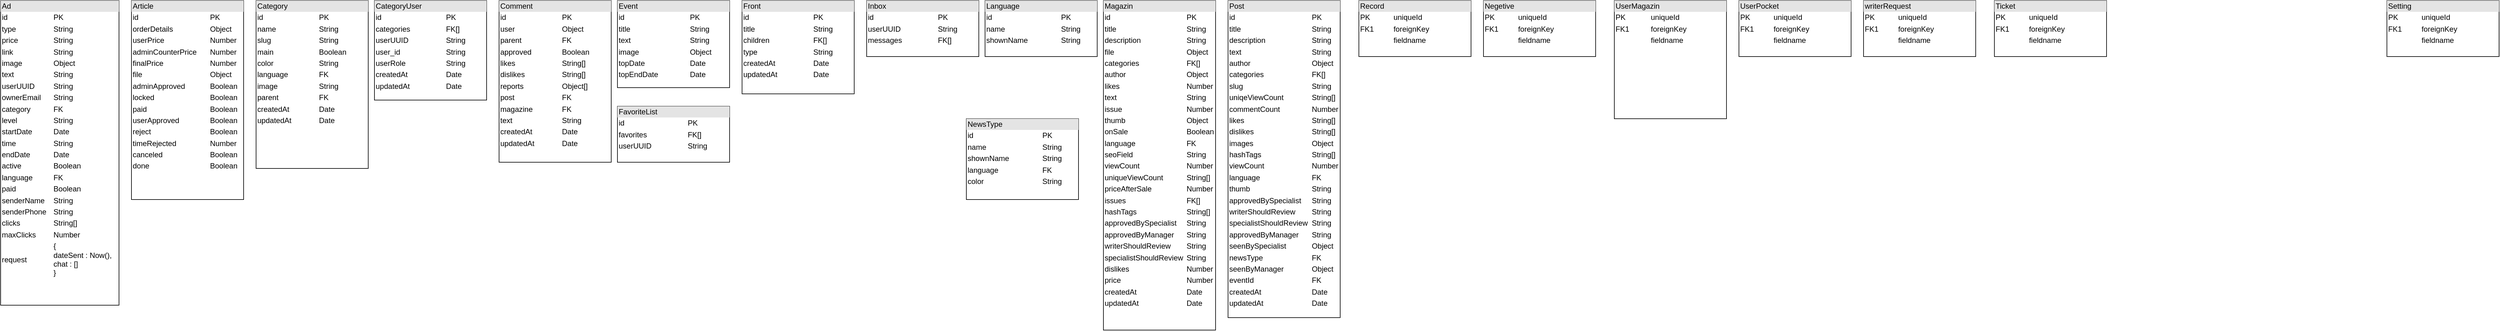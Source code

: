 <mxfile version="20.2.4" type="github">
  <diagram name="Page-1" id="2ca16b54-16f6-2749-3443-fa8db7711227">
    <mxGraphModel dx="512" dy="572" grid="1" gridSize="10" guides="1" tooltips="1" connect="1" arrows="1" fold="1" page="1" pageScale="1" pageWidth="1100" pageHeight="850" background="none" math="0" shadow="0">
      <root>
        <mxCell id="0" />
        <mxCell id="1" parent="0" />
        <mxCell id="4CwWQmx-gUoEC6w-X295-22" value="&lt;div style=&quot;box-sizing:border-box;width:100%;background:#e4e4e4;padding:2px;&quot;&gt;Ad&lt;/div&gt;&lt;table style=&quot;width:100%;font-size:1em;&quot; cellpadding=&quot;2&quot; cellspacing=&quot;0&quot;&gt;&lt;tbody&gt;&lt;tr&gt;&lt;td&gt;id&lt;/td&gt;&lt;td&gt;PK&lt;/td&gt;&lt;/tr&gt;&lt;tr&gt;&lt;td&gt;type&lt;br&gt;&lt;/td&gt;&lt;td&gt;String&lt;br&gt;&lt;/td&gt;&lt;/tr&gt;&lt;tr&gt;&lt;td&gt;price&lt;/td&gt;&lt;td&gt;String&lt;/td&gt;&lt;/tr&gt;&lt;tr&gt;&lt;td&gt;link&lt;/td&gt;&lt;td&gt;String&lt;/td&gt;&lt;/tr&gt;&lt;tr&gt;&lt;td&gt;image&lt;/td&gt;&lt;td&gt;Object&lt;/td&gt;&lt;/tr&gt;&lt;tr&gt;&lt;td&gt;text&lt;/td&gt;&lt;td&gt;String&lt;/td&gt;&lt;/tr&gt;&lt;tr&gt;&lt;td&gt;userUUID&lt;/td&gt;&lt;td&gt;String&lt;/td&gt;&lt;/tr&gt;&lt;tr&gt;&lt;td&gt;ownerEmail&lt;/td&gt;&lt;td&gt;String&lt;/td&gt;&lt;/tr&gt;&lt;tr&gt;&lt;td&gt;category&lt;/td&gt;&lt;td&gt;FK&lt;/td&gt;&lt;/tr&gt;&lt;tr&gt;&lt;td&gt;level&lt;/td&gt;&lt;td&gt;String&lt;/td&gt;&lt;/tr&gt;&lt;tr&gt;&lt;td&gt;startDate&lt;/td&gt;&lt;td&gt;Date&lt;/td&gt;&lt;/tr&gt;&lt;tr&gt;&lt;td&gt;time&lt;/td&gt;&lt;td&gt;String&lt;/td&gt;&lt;/tr&gt;&lt;tr&gt;&lt;td&gt;endDate&lt;/td&gt;&lt;td&gt;Date&lt;/td&gt;&lt;/tr&gt;&lt;tr&gt;&lt;td&gt;active&lt;/td&gt;&lt;td&gt;Boolean&lt;/td&gt;&lt;/tr&gt;&lt;tr&gt;&lt;td&gt;language&lt;/td&gt;&lt;td&gt;FK&lt;/td&gt;&lt;/tr&gt;&lt;tr&gt;&lt;td&gt;paid&lt;/td&gt;&lt;td&gt;Boolean&lt;/td&gt;&lt;/tr&gt;&lt;tr&gt;&lt;td&gt;senderName&lt;/td&gt;&lt;td&gt;String&lt;/td&gt;&lt;/tr&gt;&lt;tr&gt;&lt;td&gt;senderPhone&lt;/td&gt;&lt;td&gt;String&lt;/td&gt;&lt;/tr&gt;&lt;tr&gt;&lt;td&gt;clicks&lt;/td&gt;&lt;td&gt;String[]&lt;/td&gt;&lt;/tr&gt;&lt;tr&gt;&lt;td&gt;maxClicks&lt;/td&gt;&lt;td&gt;Number&lt;/td&gt;&lt;/tr&gt;&lt;tr&gt;&lt;td&gt;request&lt;/td&gt;&lt;td&gt;{&lt;br&gt;dateSent : Now(),&lt;br&gt;chat : []&lt;br&gt;}&lt;/td&gt;&lt;/tr&gt;&lt;tr&gt;&lt;td&gt;&lt;br&gt;&lt;/td&gt;&lt;td&gt;&lt;br&gt;&lt;/td&gt;&lt;/tr&gt;&lt;/tbody&gt;&lt;/table&gt;" style="verticalAlign=top;align=left;overflow=fill;html=1;strokeWidth=1;" parent="1" vertex="1">
          <mxGeometry x="10" y="110" width="190" height="490" as="geometry" />
        </mxCell>
        <mxCell id="4CwWQmx-gUoEC6w-X295-3" value="&lt;div style=&quot;box-sizing:border-box;width:100%;background:#e4e4e4;padding:2px;&quot;&gt;Article&lt;/div&gt;&lt;table style=&quot;width:100%;font-size:1em;&quot; cellpadding=&quot;2&quot; cellspacing=&quot;0&quot;&gt;&lt;tbody&gt;&lt;tr&gt;&lt;td&gt;id&lt;/td&gt;&lt;td&gt;PK&lt;/td&gt;&lt;/tr&gt;&lt;tr&gt;&lt;td&gt;orderDetails&lt;/td&gt;&lt;td&gt;Object&lt;/td&gt;&lt;/tr&gt;&lt;tr&gt;&lt;td&gt;userPrice&lt;/td&gt;&lt;td&gt;Number&lt;/td&gt;&lt;/tr&gt;&lt;tr&gt;&lt;td&gt;adminCounterPrice&lt;/td&gt;&lt;td&gt;Number&lt;/td&gt;&lt;/tr&gt;&lt;tr&gt;&lt;td&gt;finalPrice&lt;/td&gt;&lt;td&gt;Number&lt;/td&gt;&lt;/tr&gt;&lt;tr&gt;&lt;td&gt;file&lt;/td&gt;&lt;td&gt;Object&lt;/td&gt;&lt;/tr&gt;&lt;tr&gt;&lt;td&gt;adminApproved&lt;/td&gt;&lt;td&gt;Boolean&lt;/td&gt;&lt;/tr&gt;&lt;tr&gt;&lt;td&gt;locked&lt;/td&gt;&lt;td&gt;Boolean&lt;/td&gt;&lt;/tr&gt;&lt;tr&gt;&lt;td&gt;paid&lt;/td&gt;&lt;td&gt;Boolean&lt;/td&gt;&lt;/tr&gt;&lt;tr&gt;&lt;td&gt;userApproved&lt;/td&gt;&lt;td&gt;Boolean&lt;/td&gt;&lt;/tr&gt;&lt;tr&gt;&lt;td&gt;reject&lt;/td&gt;&lt;td&gt;Boolean&lt;/td&gt;&lt;/tr&gt;&lt;tr&gt;&lt;td&gt;timeRejected&lt;/td&gt;&lt;td&gt;Number&lt;/td&gt;&lt;/tr&gt;&lt;tr&gt;&lt;td&gt;canceled&lt;/td&gt;&lt;td&gt;Boolean&lt;/td&gt;&lt;/tr&gt;&lt;tr&gt;&lt;td&gt;done&lt;/td&gt;&lt;td&gt;Boolean&lt;/td&gt;&lt;/tr&gt;&lt;/tbody&gt;&lt;/table&gt;" style="verticalAlign=top;align=left;overflow=fill;html=1;" parent="1" vertex="1">
          <mxGeometry x="220" y="110" width="180" height="320" as="geometry" />
        </mxCell>
        <mxCell id="4CwWQmx-gUoEC6w-X295-4" value="&lt;div style=&quot;box-sizing:border-box;width:100%;background:#e4e4e4;padding:2px;&quot;&gt;Category&lt;/div&gt;&lt;table style=&quot;width:100%;font-size:1em;&quot; cellpadding=&quot;2&quot; cellspacing=&quot;0&quot;&gt;&lt;tbody&gt;&lt;tr&gt;&lt;td&gt;id&lt;/td&gt;&lt;td&gt;PK&lt;/td&gt;&lt;/tr&gt;&lt;tr&gt;&lt;td&gt;name&lt;/td&gt;&lt;td&gt;String&lt;/td&gt;&lt;/tr&gt;&lt;tr&gt;&lt;td&gt;slug&lt;/td&gt;&lt;td&gt;String&lt;/td&gt;&lt;/tr&gt;&lt;tr&gt;&lt;td&gt;main&lt;/td&gt;&lt;td&gt;Boolean&lt;/td&gt;&lt;/tr&gt;&lt;tr&gt;&lt;td&gt;color&lt;/td&gt;&lt;td&gt;String&lt;/td&gt;&lt;/tr&gt;&lt;tr&gt;&lt;td&gt;language&lt;/td&gt;&lt;td&gt;FK&lt;/td&gt;&lt;/tr&gt;&lt;tr&gt;&lt;td&gt;image&lt;/td&gt;&lt;td&gt;String&lt;/td&gt;&lt;/tr&gt;&lt;tr&gt;&lt;td&gt;parent&lt;/td&gt;&lt;td&gt;FK&lt;/td&gt;&lt;/tr&gt;&lt;tr&gt;&lt;td&gt;createdAt&lt;/td&gt;&lt;td&gt;Date&lt;/td&gt;&lt;/tr&gt;&lt;tr&gt;&lt;td&gt;updatedAt&lt;/td&gt;&lt;td&gt;Date&lt;/td&gt;&lt;/tr&gt;&lt;/tbody&gt;&lt;/table&gt;" style="verticalAlign=top;align=left;overflow=fill;html=1;" parent="1" vertex="1">
          <mxGeometry x="420" y="110" width="180" height="270" as="geometry" />
        </mxCell>
        <mxCell id="4CwWQmx-gUoEC6w-X295-7" value="&lt;div style=&quot;box-sizing:border-box;width:100%;background:#e4e4e4;padding:2px;&quot;&gt;FavoriteList&lt;/div&gt;&lt;table style=&quot;width:100%;font-size:1em;&quot; cellpadding=&quot;2&quot; cellspacing=&quot;0&quot;&gt;&lt;tbody&gt;&lt;tr&gt;&lt;td&gt;id&lt;/td&gt;&lt;td&gt;PK&lt;/td&gt;&lt;/tr&gt;&lt;tr&gt;&lt;td&gt;favorites&lt;/td&gt;&lt;td&gt;FK[]&lt;br&gt;&lt;/td&gt;&lt;/tr&gt;&lt;tr&gt;&lt;td&gt;userUUID&lt;/td&gt;&lt;td&gt;String&lt;/td&gt;&lt;/tr&gt;&lt;/tbody&gt;&lt;/table&gt;" style="verticalAlign=top;align=left;overflow=fill;html=1;" parent="1" vertex="1">
          <mxGeometry x="1000" y="280" width="180" height="90" as="geometry" />
        </mxCell>
        <mxCell id="4CwWQmx-gUoEC6w-X295-10" value="&lt;div style=&quot;box-sizing:border-box;width:100%;background:#e4e4e4;padding:2px;&quot;&gt;Inbox&lt;/div&gt;&lt;table style=&quot;width:100%;font-size:1em;&quot; cellpadding=&quot;2&quot; cellspacing=&quot;0&quot;&gt;&lt;tbody&gt;&lt;tr&gt;&lt;td&gt;id&lt;/td&gt;&lt;td&gt;PK&lt;/td&gt;&lt;/tr&gt;&lt;tr&gt;&lt;td&gt;userUUID&lt;/td&gt;&lt;td&gt;String&lt;/td&gt;&lt;/tr&gt;&lt;tr&gt;&lt;td&gt;messages&lt;/td&gt;&lt;td&gt;FK[]&lt;/td&gt;&lt;/tr&gt;&lt;/tbody&gt;&lt;/table&gt;" style="verticalAlign=top;align=left;overflow=fill;html=1;" parent="1" vertex="1">
          <mxGeometry x="1400" y="110" width="180" height="90" as="geometry" />
        </mxCell>
        <mxCell id="4CwWQmx-gUoEC6w-X295-11" value="&lt;div style=&quot;box-sizing:border-box;width:100%;background:#e4e4e4;padding:2px;&quot;&gt;Magazin&lt;/div&gt;&lt;table style=&quot;width:100%;font-size:1em;&quot; cellpadding=&quot;2&quot; cellspacing=&quot;0&quot;&gt;&lt;tbody&gt;&lt;tr&gt;&lt;td&gt;id&lt;/td&gt;&lt;td&gt;PK&lt;/td&gt;&lt;/tr&gt;&lt;tr&gt;&lt;td&gt;title&lt;/td&gt;&lt;td&gt;String&lt;/td&gt;&lt;/tr&gt;&lt;tr&gt;&lt;td&gt;description&lt;/td&gt;&lt;td&gt;String&lt;/td&gt;&lt;/tr&gt;&lt;tr&gt;&lt;td&gt;file&lt;/td&gt;&lt;td&gt;Object&lt;/td&gt;&lt;/tr&gt;&lt;tr&gt;&lt;td&gt;categories&lt;/td&gt;&lt;td&gt;FK[]&lt;/td&gt;&lt;/tr&gt;&lt;tr&gt;&lt;td&gt;author&lt;/td&gt;&lt;td&gt;Object&lt;/td&gt;&lt;/tr&gt;&lt;tr&gt;&lt;td&gt;likes&lt;/td&gt;&lt;td&gt;Number&lt;/td&gt;&lt;/tr&gt;&lt;tr&gt;&lt;td&gt;text&lt;/td&gt;&lt;td&gt;String&lt;/td&gt;&lt;/tr&gt;&lt;tr&gt;&lt;td&gt;issue&lt;/td&gt;&lt;td&gt;Number&lt;/td&gt;&lt;/tr&gt;&lt;tr&gt;&lt;td&gt;thumb&lt;/td&gt;&lt;td&gt;Object&lt;/td&gt;&lt;/tr&gt;&lt;tr&gt;&lt;td&gt;onSale&lt;/td&gt;&lt;td&gt;Boolean&lt;/td&gt;&lt;/tr&gt;&lt;tr&gt;&lt;td&gt;language&lt;/td&gt;&lt;td&gt;FK&lt;/td&gt;&lt;/tr&gt;&lt;tr&gt;&lt;td&gt;seoField&lt;/td&gt;&lt;td&gt;String&lt;/td&gt;&lt;/tr&gt;&lt;tr&gt;&lt;td&gt;viewCount&lt;/td&gt;&lt;td&gt;Number&lt;/td&gt;&lt;/tr&gt;&lt;tr&gt;&lt;td&gt;uniqueViewCount&lt;/td&gt;&lt;td&gt;String[]&lt;/td&gt;&lt;/tr&gt;&lt;tr&gt;&lt;td&gt;priceAfterSale&lt;/td&gt;&lt;td&gt;Number&lt;/td&gt;&lt;/tr&gt;&lt;tr&gt;&lt;td&gt;issues&lt;/td&gt;&lt;td&gt;FK[]&lt;/td&gt;&lt;/tr&gt;&lt;tr&gt;&lt;td&gt;hashTags&lt;/td&gt;&lt;td&gt;String[]&lt;/td&gt;&lt;/tr&gt;&lt;tr&gt;&lt;td&gt;approvedBySpecialist&lt;/td&gt;&lt;td&gt;String&lt;/td&gt;&lt;/tr&gt;&lt;tr&gt;&lt;td&gt;approvedByManager&lt;/td&gt;&lt;td&gt;String&lt;/td&gt;&lt;/tr&gt;&lt;tr&gt;&lt;td&gt;writerShouldReview&lt;/td&gt;&lt;td&gt;String&lt;/td&gt;&lt;/tr&gt;&lt;tr&gt;&lt;td&gt;specialistShouldReview&lt;/td&gt;&lt;td&gt;String&lt;/td&gt;&lt;/tr&gt;&lt;tr&gt;&lt;td&gt;dislikes&lt;/td&gt;&lt;td&gt;Number&lt;/td&gt;&lt;/tr&gt;&lt;tr&gt;&lt;td&gt;price&lt;/td&gt;&lt;td&gt;Number&lt;/td&gt;&lt;/tr&gt;&lt;tr&gt;&lt;td&gt;createdAt&lt;/td&gt;&lt;td&gt;Date&lt;/td&gt;&lt;/tr&gt;&lt;tr&gt;&lt;td&gt;updatedAt&lt;/td&gt;&lt;td&gt;Date&lt;/td&gt;&lt;/tr&gt;&lt;/tbody&gt;&lt;/table&gt;" style="verticalAlign=top;align=left;overflow=fill;html=1;" parent="1" vertex="1">
          <mxGeometry x="1780" y="110" width="180" height="530" as="geometry" />
        </mxCell>
        <mxCell id="4CwWQmx-gUoEC6w-X295-12" value="&lt;div style=&quot;box-sizing:border-box;width:100%;background:#e4e4e4;padding:2px;&quot;&gt;Language&lt;/div&gt;&lt;table style=&quot;width:100%;font-size:1em;&quot; cellpadding=&quot;2&quot; cellspacing=&quot;0&quot;&gt;&lt;tbody&gt;&lt;tr&gt;&lt;td&gt;id&lt;/td&gt;&lt;td&gt;PK&lt;/td&gt;&lt;/tr&gt;&lt;tr&gt;&lt;td&gt;name&lt;/td&gt;&lt;td&gt;String&lt;/td&gt;&lt;/tr&gt;&lt;tr&gt;&lt;td&gt;shownName&lt;/td&gt;&lt;td&gt;String&lt;/td&gt;&lt;/tr&gt;&lt;/tbody&gt;&lt;/table&gt;" style="verticalAlign=top;align=left;overflow=fill;html=1;" parent="1" vertex="1">
          <mxGeometry x="1590" y="110" width="180" height="90" as="geometry" />
        </mxCell>
        <mxCell id="4CwWQmx-gUoEC6w-X295-13" value="&lt;div style=&quot;box-sizing:border-box;width:100%;background:#e4e4e4;padding:2px;&quot;&gt;Record&lt;/div&gt;&lt;table style=&quot;width:100%;font-size:1em;&quot; cellpadding=&quot;2&quot; cellspacing=&quot;0&quot;&gt;&lt;tbody&gt;&lt;tr&gt;&lt;td&gt;PK&lt;/td&gt;&lt;td&gt;uniqueId&lt;/td&gt;&lt;/tr&gt;&lt;tr&gt;&lt;td&gt;FK1&lt;/td&gt;&lt;td&gt;foreignKey&lt;/td&gt;&lt;/tr&gt;&lt;tr&gt;&lt;td&gt;&lt;/td&gt;&lt;td&gt;fieldname&lt;/td&gt;&lt;/tr&gt;&lt;/tbody&gt;&lt;/table&gt;" style="verticalAlign=top;align=left;overflow=fill;html=1;" parent="1" vertex="1">
          <mxGeometry x="2190" y="110" width="180" height="90" as="geometry" />
        </mxCell>
        <mxCell id="4CwWQmx-gUoEC6w-X295-14" value="&lt;div style=&quot;box-sizing:border-box;width:100%;background:#e4e4e4;padding:2px;&quot;&gt;NewsType&lt;/div&gt;&lt;table style=&quot;width:100%;font-size:1em;&quot; cellpadding=&quot;2&quot; cellspacing=&quot;0&quot;&gt;&lt;tbody&gt;&lt;tr&gt;&lt;td&gt;id&lt;/td&gt;&lt;td&gt;PK&lt;/td&gt;&lt;/tr&gt;&lt;tr&gt;&lt;td&gt;name&lt;/td&gt;&lt;td&gt;String&lt;/td&gt;&lt;/tr&gt;&lt;tr&gt;&lt;td&gt;shownName&lt;/td&gt;&lt;td&gt;String&lt;br&gt;&lt;/td&gt;&lt;/tr&gt;&lt;tr&gt;&lt;td&gt;language&lt;/td&gt;&lt;td&gt;FK&lt;/td&gt;&lt;/tr&gt;&lt;tr&gt;&lt;td&gt;color&lt;/td&gt;&lt;td&gt;String&lt;/td&gt;&lt;/tr&gt;&lt;/tbody&gt;&lt;/table&gt;" style="verticalAlign=top;align=left;overflow=fill;html=1;" parent="1" vertex="1">
          <mxGeometry x="1560" y="300" width="180" height="130" as="geometry" />
        </mxCell>
        <mxCell id="4CwWQmx-gUoEC6w-X295-15" value="&lt;div style=&quot;box-sizing:border-box;width:100%;background:#e4e4e4;padding:2px;&quot;&gt;Negetive&lt;/div&gt;&lt;table style=&quot;width:100%;font-size:1em;&quot; cellpadding=&quot;2&quot; cellspacing=&quot;0&quot;&gt;&lt;tbody&gt;&lt;tr&gt;&lt;td&gt;PK&lt;/td&gt;&lt;td&gt;uniqueId&lt;/td&gt;&lt;/tr&gt;&lt;tr&gt;&lt;td&gt;FK1&lt;/td&gt;&lt;td&gt;foreignKey&lt;/td&gt;&lt;/tr&gt;&lt;tr&gt;&lt;td&gt;&lt;/td&gt;&lt;td&gt;fieldname&lt;/td&gt;&lt;/tr&gt;&lt;/tbody&gt;&lt;/table&gt;" style="verticalAlign=top;align=left;overflow=fill;html=1;" parent="1" vertex="1">
          <mxGeometry x="2390" y="110" width="180" height="90" as="geometry" />
        </mxCell>
        <mxCell id="4CwWQmx-gUoEC6w-X295-16" value="&lt;div style=&quot;box-sizing:border-box;width:100%;background:#e4e4e4;padding:2px;&quot;&gt;writerRequest&lt;/div&gt;&lt;table style=&quot;width:100%;font-size:1em;&quot; cellpadding=&quot;2&quot; cellspacing=&quot;0&quot;&gt;&lt;tbody&gt;&lt;tr&gt;&lt;td&gt;PK&lt;/td&gt;&lt;td&gt;uniqueId&lt;/td&gt;&lt;/tr&gt;&lt;tr&gt;&lt;td&gt;FK1&lt;/td&gt;&lt;td&gt;foreignKey&lt;/td&gt;&lt;/tr&gt;&lt;tr&gt;&lt;td&gt;&lt;/td&gt;&lt;td&gt;fieldname&lt;/td&gt;&lt;/tr&gt;&lt;/tbody&gt;&lt;/table&gt;" style="verticalAlign=top;align=left;overflow=fill;html=1;" parent="1" vertex="1">
          <mxGeometry x="3000" y="110" width="180" height="90" as="geometry" />
        </mxCell>
        <mxCell id="4CwWQmx-gUoEC6w-X295-17" value="&lt;div style=&quot;box-sizing:border-box;width:100%;background:#e4e4e4;padding:2px;&quot;&gt;UserPocket&lt;/div&gt;&lt;table style=&quot;width:100%;font-size:1em;&quot; cellpadding=&quot;2&quot; cellspacing=&quot;0&quot;&gt;&lt;tbody&gt;&lt;tr&gt;&lt;td&gt;PK&lt;/td&gt;&lt;td&gt;uniqueId&lt;/td&gt;&lt;/tr&gt;&lt;tr&gt;&lt;td&gt;FK1&lt;/td&gt;&lt;td&gt;foreignKey&lt;/td&gt;&lt;/tr&gt;&lt;tr&gt;&lt;td&gt;&lt;/td&gt;&lt;td&gt;fieldname&lt;/td&gt;&lt;/tr&gt;&lt;/tbody&gt;&lt;/table&gt;" style="verticalAlign=top;align=left;overflow=fill;html=1;" parent="1" vertex="1">
          <mxGeometry x="2800" y="110" width="180" height="90" as="geometry" />
        </mxCell>
        <mxCell id="4CwWQmx-gUoEC6w-X295-18" value="&lt;div style=&quot;box-sizing:border-box;width:100%;background:#e4e4e4;padding:2px;&quot;&gt;Post&lt;/div&gt;&lt;table style=&quot;width:100%;font-size:1em;&quot; cellpadding=&quot;2&quot; cellspacing=&quot;0&quot;&gt;&lt;tbody&gt;&lt;tr&gt;&lt;td&gt;id&lt;/td&gt;&lt;td&gt;PK&lt;/td&gt;&lt;/tr&gt;&lt;tr&gt;&lt;td&gt;title&lt;/td&gt;&lt;td&gt;String&lt;/td&gt;&lt;/tr&gt;&lt;tr&gt;&lt;td&gt;description&lt;/td&gt;&lt;td&gt;String&lt;/td&gt;&lt;/tr&gt;&lt;tr&gt;&lt;td&gt;text&lt;/td&gt;&lt;td&gt;String&lt;/td&gt;&lt;/tr&gt;&lt;tr&gt;&lt;td&gt;author&lt;/td&gt;&lt;td&gt;Object&lt;/td&gt;&lt;/tr&gt;&lt;tr&gt;&lt;td&gt;categories&lt;/td&gt;&lt;td&gt;FK[]&lt;/td&gt;&lt;/tr&gt;&lt;tr&gt;&lt;td&gt;slug&lt;/td&gt;&lt;td&gt;String&lt;/td&gt;&lt;/tr&gt;&lt;tr&gt;&lt;td&gt;uniqeViewCount&lt;/td&gt;&lt;td&gt;String[]&lt;/td&gt;&lt;/tr&gt;&lt;tr&gt;&lt;td&gt;commentCount&lt;/td&gt;&lt;td&gt;Number&lt;/td&gt;&lt;/tr&gt;&lt;tr&gt;&lt;td&gt;likes&lt;/td&gt;&lt;td&gt;String[]&lt;/td&gt;&lt;/tr&gt;&lt;tr&gt;&lt;td&gt;dislikes&lt;/td&gt;&lt;td&gt;String[]&lt;/td&gt;&lt;/tr&gt;&lt;tr&gt;&lt;td&gt;images&lt;/td&gt;&lt;td&gt;Object&lt;/td&gt;&lt;/tr&gt;&lt;tr&gt;&lt;td&gt;hashTags&lt;/td&gt;&lt;td&gt;String[]&lt;/td&gt;&lt;/tr&gt;&lt;tr&gt;&lt;td&gt;viewCount&lt;/td&gt;&lt;td&gt;Number&lt;/td&gt;&lt;/tr&gt;&lt;tr&gt;&lt;td&gt;language&lt;/td&gt;&lt;td&gt;FK&lt;/td&gt;&lt;/tr&gt;&lt;tr&gt;&lt;td&gt;thumb&lt;/td&gt;&lt;td&gt;String&lt;/td&gt;&lt;/tr&gt;&lt;tr&gt;&lt;td&gt;approvedBySpecialist&lt;/td&gt;&lt;td&gt;String&lt;/td&gt;&lt;/tr&gt;&lt;tr&gt;&lt;td&gt;writerShouldReview&lt;/td&gt;&lt;td&gt;String&lt;/td&gt;&lt;/tr&gt;&lt;tr&gt;&lt;td&gt;specialistShouldReview&lt;/td&gt;&lt;td&gt;String&lt;/td&gt;&lt;/tr&gt;&lt;tr&gt;&lt;td&gt;approvedByManager&lt;/td&gt;&lt;td&gt;String&lt;/td&gt;&lt;/tr&gt;&lt;tr&gt;&lt;td&gt;seenBySpecialist&lt;/td&gt;&lt;td&gt;Object&lt;/td&gt;&lt;/tr&gt;&lt;tr&gt;&lt;td&gt;newsType&lt;/td&gt;&lt;td&gt;FK&lt;/td&gt;&lt;/tr&gt;&lt;tr&gt;&lt;td&gt;seenByManager&lt;/td&gt;&lt;td&gt;Object&lt;/td&gt;&lt;/tr&gt;&lt;tr&gt;&lt;td&gt;eventId&lt;/td&gt;&lt;td&gt;FK&lt;/td&gt;&lt;/tr&gt;&lt;tr&gt;&lt;td&gt;createdAt&lt;/td&gt;&lt;td&gt;Date&lt;/td&gt;&lt;/tr&gt;&lt;tr&gt;&lt;td&gt;updatedAt&lt;/td&gt;&lt;td&gt;Date&lt;/td&gt;&lt;/tr&gt;&lt;/tbody&gt;&lt;/table&gt;" style="verticalAlign=top;align=left;overflow=fill;html=1;" parent="1" vertex="1">
          <mxGeometry x="1980" y="110" width="180" height="510" as="geometry" />
        </mxCell>
        <mxCell id="4CwWQmx-gUoEC6w-X295-19" value="&lt;div style=&quot;box-sizing:border-box;width:100%;background:#e4e4e4;padding:2px;&quot;&gt;UserMagazin&lt;/div&gt;&lt;table style=&quot;width:100%;font-size:1em;&quot; cellpadding=&quot;2&quot; cellspacing=&quot;0&quot;&gt;&lt;tbody&gt;&lt;tr&gt;&lt;td&gt;PK&lt;/td&gt;&lt;td&gt;&lt;br&gt;&lt;/td&gt;&lt;td&gt;uniqueId&lt;/td&gt;&lt;td&gt;&lt;br&gt;&lt;/td&gt;&lt;/tr&gt;&lt;tr&gt;&lt;td&gt;FK1&lt;/td&gt;&lt;td&gt;&lt;br&gt;&lt;/td&gt;&lt;td&gt;foreignKey&lt;/td&gt;&lt;td&gt;&lt;br&gt;&lt;/td&gt;&lt;/tr&gt;&lt;tr&gt;&lt;td&gt;&lt;br&gt;&lt;/td&gt;&lt;td&gt;&lt;br&gt;&lt;/td&gt;&lt;td&gt;fieldname&lt;br&gt;&lt;/td&gt;&lt;td&gt;&lt;br&gt;&lt;/td&gt;&lt;/tr&gt;&lt;tr&gt;&lt;td&gt;&lt;br&gt;&lt;/td&gt;&lt;td&gt;&lt;br&gt;&lt;/td&gt;&lt;td&gt;&lt;br&gt;&lt;/td&gt;&lt;td&gt;&lt;br&gt;&lt;/td&gt;&lt;/tr&gt;&lt;tr&gt;&lt;td&gt;&lt;br&gt;&lt;/td&gt;&lt;td&gt;&lt;br&gt;&lt;/td&gt;&lt;td&gt;&lt;br&gt;&lt;/td&gt;&lt;td&gt;&lt;br&gt;&lt;/td&gt;&lt;/tr&gt;&lt;tr&gt;&lt;td&gt;&lt;br&gt;&lt;/td&gt;&lt;td&gt;&lt;br&gt;&lt;/td&gt;&lt;td&gt;&lt;br&gt;&lt;/td&gt;&lt;td&gt;&lt;br&gt;&lt;/td&gt;&lt;/tr&gt;&lt;tr&gt;&lt;td&gt;&lt;br&gt;&lt;/td&gt;&lt;td&gt;&lt;br&gt;&lt;/td&gt;&lt;td&gt;&lt;br&gt;&lt;/td&gt;&lt;td&gt;&lt;br&gt;&lt;/td&gt;&lt;/tr&gt;&lt;/tbody&gt;&lt;/table&gt;" style="verticalAlign=top;align=left;overflow=fill;html=1;" parent="1" vertex="1">
          <mxGeometry x="2600" y="110" width="180" height="190" as="geometry" />
        </mxCell>
        <mxCell id="4CwWQmx-gUoEC6w-X295-20" value="&lt;div style=&quot;box-sizing:border-box;width:100%;background:#e4e4e4;padding:2px;&quot;&gt;Ticket&lt;/div&gt;&lt;table style=&quot;width:100%;font-size:1em;&quot; cellpadding=&quot;2&quot; cellspacing=&quot;0&quot;&gt;&lt;tbody&gt;&lt;tr&gt;&lt;td&gt;PK&lt;/td&gt;&lt;td&gt;uniqueId&lt;/td&gt;&lt;/tr&gt;&lt;tr&gt;&lt;td&gt;FK1&lt;/td&gt;&lt;td&gt;foreignKey&lt;/td&gt;&lt;/tr&gt;&lt;tr&gt;&lt;td&gt;&lt;/td&gt;&lt;td&gt;fieldname&lt;/td&gt;&lt;/tr&gt;&lt;/tbody&gt;&lt;/table&gt;" style="verticalAlign=top;align=left;overflow=fill;html=1;" parent="1" vertex="1">
          <mxGeometry x="3210" y="110" width="180" height="90" as="geometry" />
        </mxCell>
        <mxCell id="4CwWQmx-gUoEC6w-X295-21" value="&lt;div style=&quot;box-sizing:border-box;width:100%;background:#e4e4e4;padding:2px;&quot;&gt;Setting&lt;/div&gt;&lt;table style=&quot;width:100%;font-size:1em;&quot; cellpadding=&quot;2&quot; cellspacing=&quot;0&quot;&gt;&lt;tbody&gt;&lt;tr&gt;&lt;td&gt;PK&lt;/td&gt;&lt;td&gt;uniqueId&lt;/td&gt;&lt;/tr&gt;&lt;tr&gt;&lt;td&gt;FK1&lt;/td&gt;&lt;td&gt;foreignKey&lt;/td&gt;&lt;/tr&gt;&lt;tr&gt;&lt;td&gt;&lt;/td&gt;&lt;td&gt;fieldname&lt;/td&gt;&lt;/tr&gt;&lt;/tbody&gt;&lt;/table&gt;" style="verticalAlign=top;align=left;overflow=fill;html=1;" parent="1" vertex="1">
          <mxGeometry x="3840" y="110" width="180" height="90" as="geometry" />
        </mxCell>
        <mxCell id="4CwWQmx-gUoEC6w-X295-23" value="&lt;div style=&quot;box-sizing:border-box;width:100%;background:#e4e4e4;padding:2px;&quot;&gt;Front&lt;/div&gt;&lt;table style=&quot;width:100%;font-size:1em;&quot; cellpadding=&quot;2&quot; cellspacing=&quot;0&quot;&gt;&lt;tbody&gt;&lt;tr&gt;&lt;td&gt;id&lt;/td&gt;&lt;td&gt;PK&lt;/td&gt;&lt;/tr&gt;&lt;tr&gt;&lt;td&gt;title&lt;/td&gt;&lt;td&gt;String&lt;/td&gt;&lt;/tr&gt;&lt;tr&gt;&lt;td&gt;children&lt;/td&gt;&lt;td&gt;FK[]&lt;/td&gt;&lt;/tr&gt;&lt;tr&gt;&lt;td&gt;type&lt;/td&gt;&lt;td&gt;String&lt;/td&gt;&lt;/tr&gt;&lt;tr&gt;&lt;td&gt;createdAt&lt;/td&gt;&lt;td&gt;Date&lt;/td&gt;&lt;/tr&gt;&lt;tr&gt;&lt;td&gt;updatedAt&lt;/td&gt;&lt;td&gt;Date&lt;/td&gt;&lt;/tr&gt;&lt;/tbody&gt;&lt;/table&gt;" style="verticalAlign=top;align=left;overflow=fill;html=1;" parent="1" vertex="1">
          <mxGeometry x="1200" y="110" width="180" height="150" as="geometry" />
        </mxCell>
        <mxCell id="4CwWQmx-gUoEC6w-X295-24" value="&lt;div style=&quot;box-sizing:border-box;width:100%;background:#e4e4e4;padding:2px;&quot;&gt;Event&lt;/div&gt;&lt;table style=&quot;width:100%;font-size:1em;&quot; cellpadding=&quot;2&quot; cellspacing=&quot;0&quot;&gt;&lt;tbody&gt;&lt;tr&gt;&lt;td&gt;id&lt;/td&gt;&lt;td&gt;PK&lt;/td&gt;&lt;/tr&gt;&lt;tr&gt;&lt;td&gt;title&lt;/td&gt;&lt;td&gt;String&lt;/td&gt;&lt;/tr&gt;&lt;tr&gt;&lt;td&gt;text&lt;/td&gt;&lt;td&gt;String&lt;/td&gt;&lt;/tr&gt;&lt;tr&gt;&lt;td&gt;image&lt;/td&gt;&lt;td&gt;Object&lt;/td&gt;&lt;/tr&gt;&lt;tr&gt;&lt;td&gt;topDate&lt;/td&gt;&lt;td&gt;Date&lt;/td&gt;&lt;/tr&gt;&lt;tr&gt;&lt;td&gt;topEndDate&lt;/td&gt;&lt;td&gt;Date&lt;/td&gt;&lt;/tr&gt;&lt;/tbody&gt;&lt;/table&gt;" style="verticalAlign=top;align=left;overflow=fill;html=1;" parent="1" vertex="1">
          <mxGeometry x="1000" y="110" width="180" height="140" as="geometry" />
        </mxCell>
        <mxCell id="4CwWQmx-gUoEC6w-X295-25" value="&lt;div style=&quot;box-sizing:border-box;width:100%;background:#e4e4e4;padding:2px;&quot;&gt;Comment&lt;/div&gt;&lt;table style=&quot;width:100%;font-size:1em;&quot; cellpadding=&quot;2&quot; cellspacing=&quot;0&quot;&gt;&lt;tbody&gt;&lt;tr&gt;&lt;td&gt;id&lt;/td&gt;&lt;td&gt;PK&lt;/td&gt;&lt;/tr&gt;&lt;tr&gt;&lt;td&gt;user&lt;/td&gt;&lt;td&gt;Object&lt;/td&gt;&lt;/tr&gt;&lt;tr&gt;&lt;td&gt;parent&lt;/td&gt;&lt;td&gt;FK&lt;/td&gt;&lt;/tr&gt;&lt;tr&gt;&lt;td&gt;approved&lt;/td&gt;&lt;td&gt;Boolean&lt;/td&gt;&lt;/tr&gt;&lt;tr&gt;&lt;td&gt;likes&lt;/td&gt;&lt;td&gt;String[]&lt;/td&gt;&lt;/tr&gt;&lt;tr&gt;&lt;td&gt;dislikes&lt;/td&gt;&lt;td&gt;String[]&lt;/td&gt;&lt;/tr&gt;&lt;tr&gt;&lt;td&gt;reports&lt;/td&gt;&lt;td&gt;Object[]&lt;/td&gt;&lt;/tr&gt;&lt;tr&gt;&lt;td&gt;post&lt;/td&gt;&lt;td&gt;FK&lt;/td&gt;&lt;/tr&gt;&lt;tr&gt;&lt;td&gt;magazine&lt;/td&gt;&lt;td&gt;FK&lt;/td&gt;&lt;/tr&gt;&lt;tr&gt;&lt;td&gt;text&lt;/td&gt;&lt;td&gt;String&lt;/td&gt;&lt;/tr&gt;&lt;tr&gt;&lt;td&gt;createdAt&lt;/td&gt;&lt;td&gt;Date&lt;/td&gt;&lt;/tr&gt;&lt;tr&gt;&lt;td&gt;updatedAt&lt;/td&gt;&lt;td&gt;Date&lt;/td&gt;&lt;/tr&gt;&lt;/tbody&gt;&lt;/table&gt;" style="verticalAlign=top;align=left;overflow=fill;html=1;" parent="1" vertex="1">
          <mxGeometry x="810" y="110" width="180" height="260" as="geometry" />
        </mxCell>
        <mxCell id="4CwWQmx-gUoEC6w-X295-26" value="&lt;div style=&quot;box-sizing:border-box;width:100%;background:#e4e4e4;padding:2px;&quot;&gt;CategoryUser&lt;/div&gt;&lt;table style=&quot;width:100%;font-size:1em;&quot; cellpadding=&quot;2&quot; cellspacing=&quot;0&quot;&gt;&lt;tbody&gt;&lt;tr&gt;&lt;td&gt;id&lt;/td&gt;&lt;td&gt;PK&lt;/td&gt;&lt;/tr&gt;&lt;tr&gt;&lt;td&gt;categories&lt;/td&gt;&lt;td&gt;FK[]&lt;/td&gt;&lt;/tr&gt;&lt;tr&gt;&lt;td&gt;userUUID&lt;/td&gt;&lt;td&gt;String&lt;/td&gt;&lt;/tr&gt;&lt;tr&gt;&lt;td&gt;user_id&lt;/td&gt;&lt;td&gt;String&lt;/td&gt;&lt;/tr&gt;&lt;tr&gt;&lt;td&gt;userRole&lt;/td&gt;&lt;td&gt;String&lt;/td&gt;&lt;/tr&gt;&lt;tr&gt;&lt;td&gt;createdAt&lt;/td&gt;&lt;td&gt;Date&lt;/td&gt;&lt;/tr&gt;&lt;tr&gt;&lt;td&gt;updatedAt&lt;/td&gt;&lt;td&gt;Date&lt;/td&gt;&lt;/tr&gt;&lt;/tbody&gt;&lt;/table&gt;" style="verticalAlign=top;align=left;overflow=fill;html=1;" parent="1" vertex="1">
          <mxGeometry x="610" y="110" width="180" height="160" as="geometry" />
        </mxCell>
      </root>
    </mxGraphModel>
  </diagram>
</mxfile>
